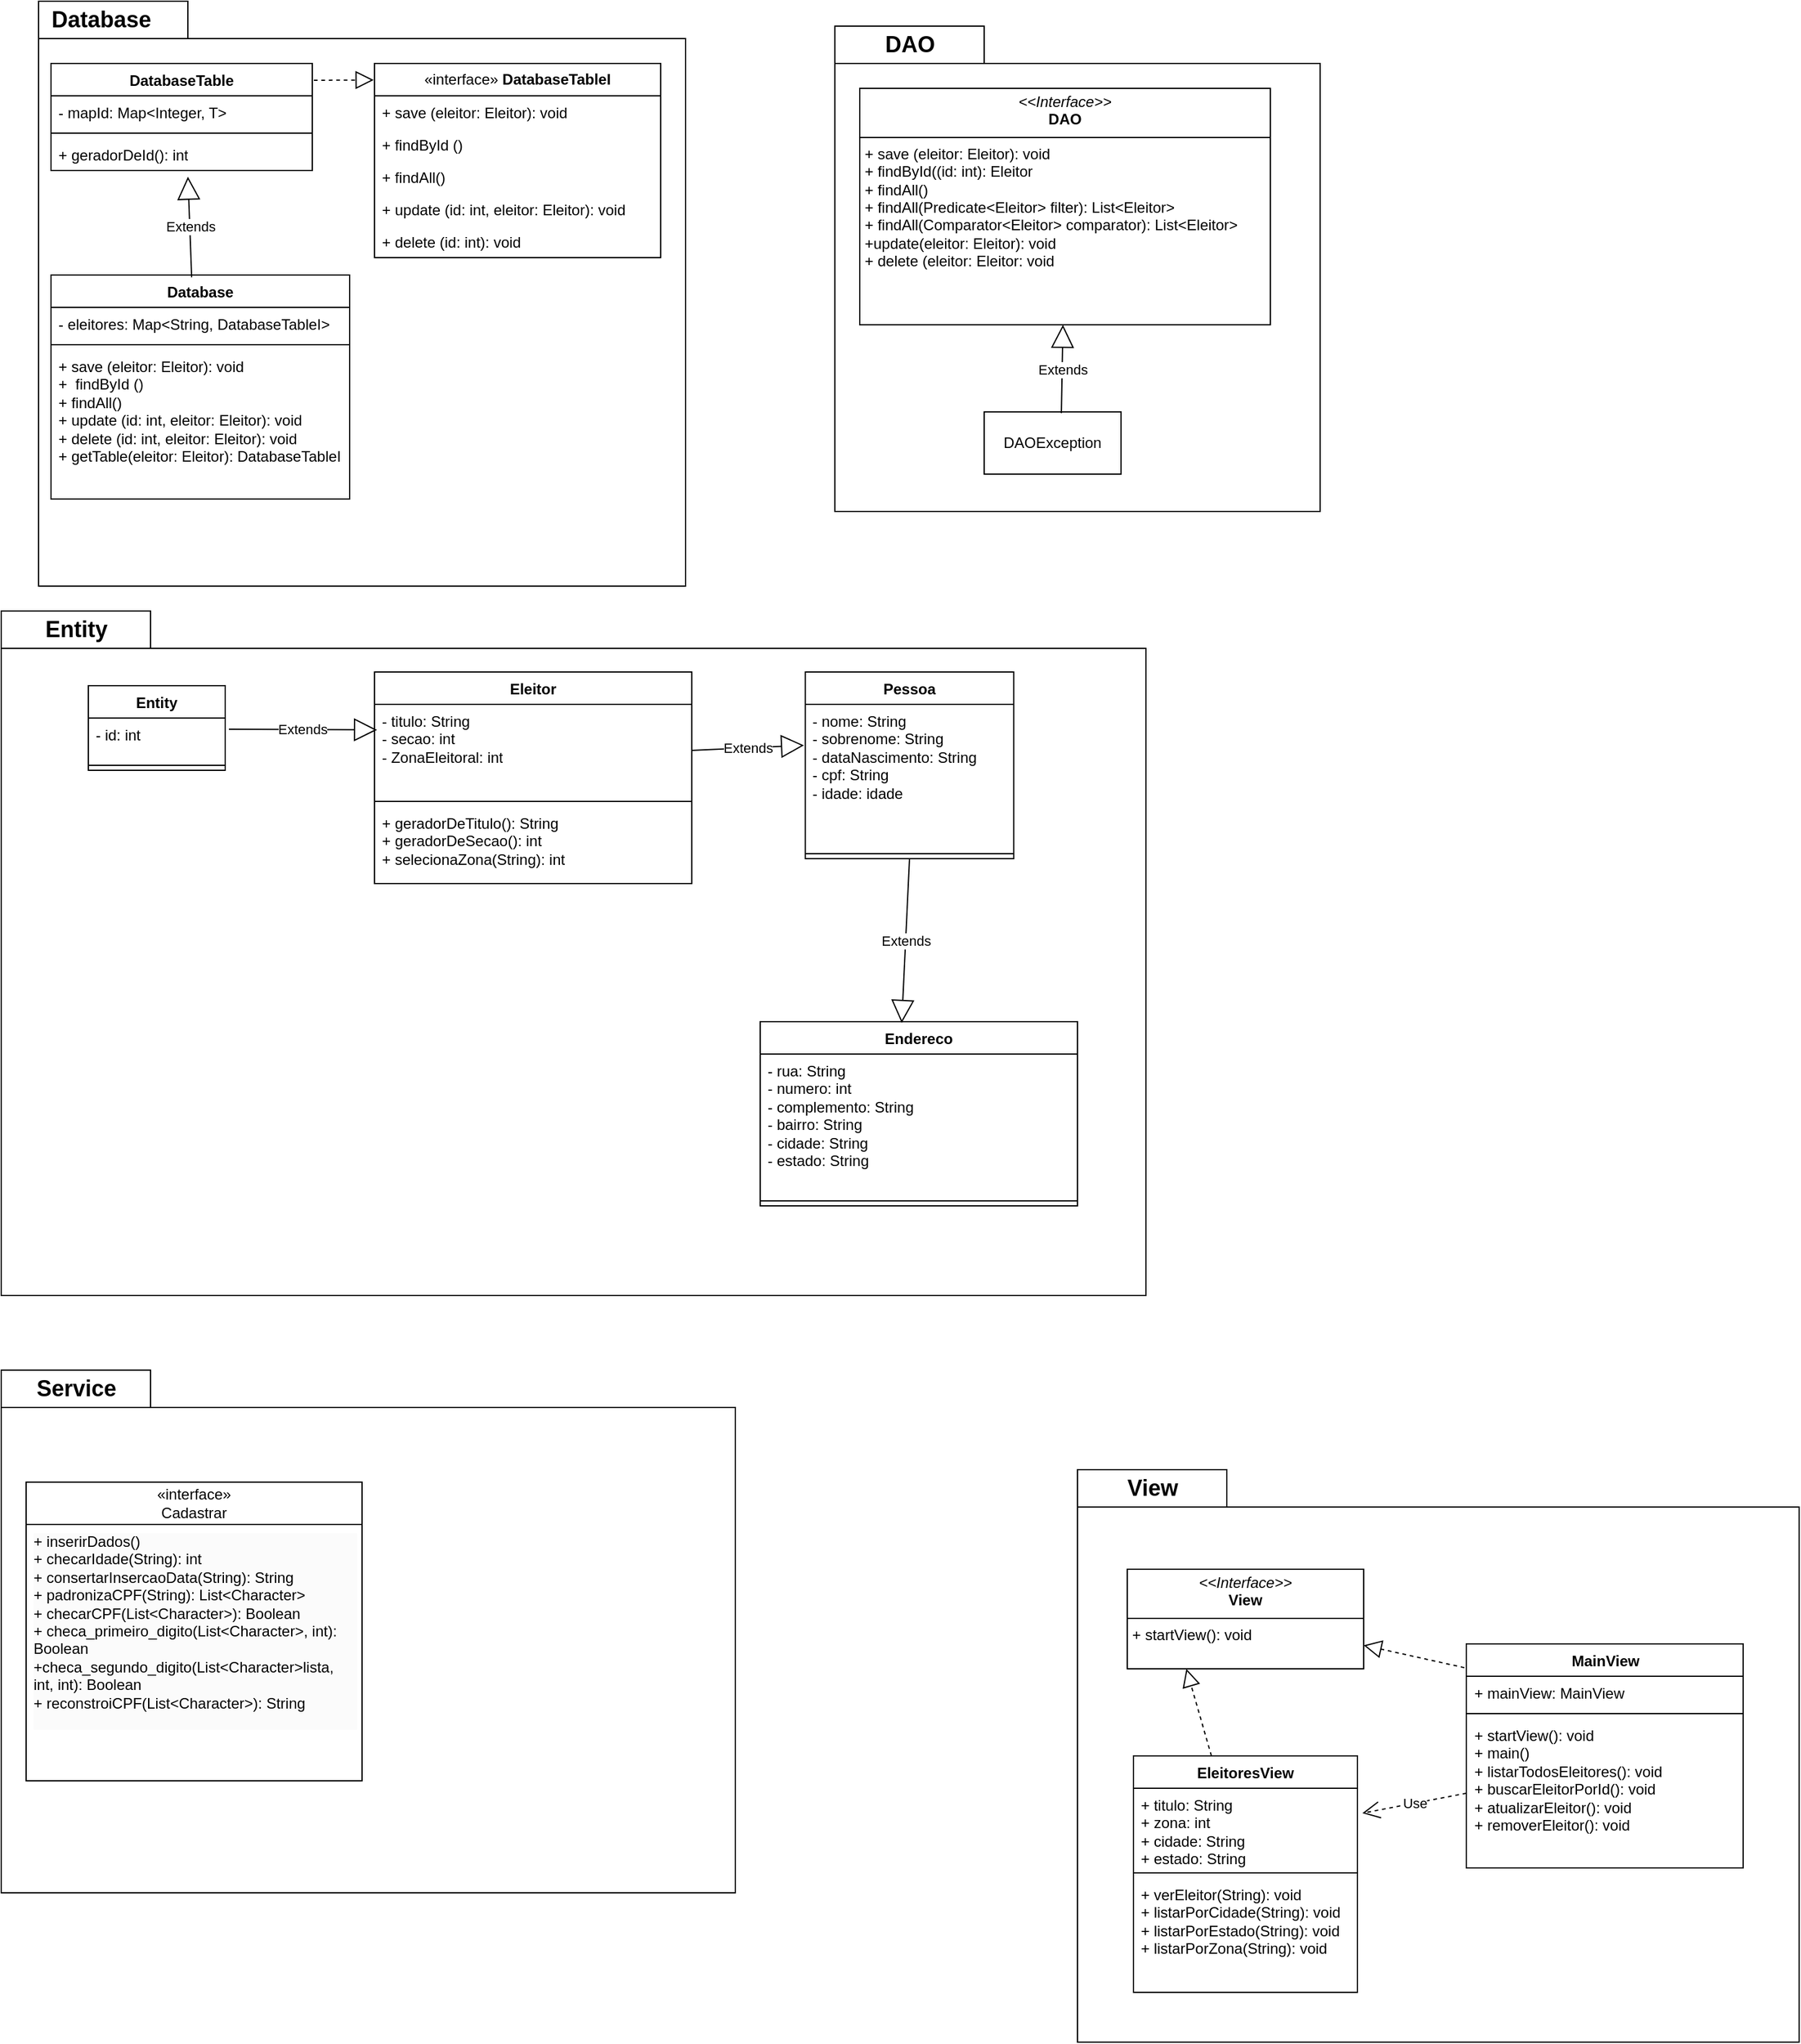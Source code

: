 <mxfile version="24.4.14" type="github">
  <diagram name="Page-1" id="c4acf3e9-155e-7222-9cf6-157b1a14988f">
    <mxGraphModel dx="713" dy="508" grid="1" gridSize="10" guides="1" tooltips="1" connect="1" arrows="1" fold="1" page="1" pageScale="1" pageWidth="850" pageHeight="1100" background="none" math="0" shadow="0">
      <root>
        <mxCell id="0" />
        <mxCell id="1" parent="0" />
        <mxCell id="8PE0f_rZOpsU0MAKz3tB-1" value="" style="shape=folder;fontStyle=1;spacingTop=10;tabWidth=120;tabHeight=30;tabPosition=left;html=1;whiteSpace=wrap;" parent="1" vertex="1">
          <mxGeometry x="30" y="540" width="920" height="550" as="geometry" />
        </mxCell>
        <mxCell id="8PE0f_rZOpsU0MAKz3tB-5" value="Entity" style="text;align=center;fontStyle=1;verticalAlign=middle;spacingLeft=3;spacingRight=3;strokeColor=none;rotatable=0;points=[[0,0.5],[1,0.5]];portConstraint=eastwest;html=1;fontSize=18;" parent="1" vertex="1">
          <mxGeometry x="30" y="540" width="120" height="30" as="geometry" />
        </mxCell>
        <mxCell id="8PE0f_rZOpsU0MAKz3tB-10" value="Entity" style="swimlane;fontStyle=1;align=center;verticalAlign=top;childLayout=stackLayout;horizontal=1;startSize=26;horizontalStack=0;resizeParent=1;resizeParentMax=0;resizeLast=0;collapsible=1;marginBottom=0;whiteSpace=wrap;html=1;" parent="1" vertex="1">
          <mxGeometry x="100" y="600" width="110" height="68" as="geometry">
            <mxRectangle x="50" y="70" width="70" height="30" as="alternateBounds" />
          </mxGeometry>
        </mxCell>
        <mxCell id="8PE0f_rZOpsU0MAKz3tB-11" value="&lt;div&gt;- id: int&lt;/div&gt;" style="text;strokeColor=none;fillColor=none;align=left;verticalAlign=top;spacingLeft=4;spacingRight=4;overflow=hidden;rotatable=0;points=[[0,0.5],[1,0.5]];portConstraint=eastwest;whiteSpace=wrap;html=1;" parent="8PE0f_rZOpsU0MAKz3tB-10" vertex="1">
          <mxGeometry y="26" width="110" height="34" as="geometry" />
        </mxCell>
        <mxCell id="8PE0f_rZOpsU0MAKz3tB-12" value="" style="line;strokeWidth=1;fillColor=none;align=left;verticalAlign=middle;spacingTop=-1;spacingLeft=3;spacingRight=3;rotatable=0;labelPosition=right;points=[];portConstraint=eastwest;strokeColor=inherit;" parent="8PE0f_rZOpsU0MAKz3tB-10" vertex="1">
          <mxGeometry y="60" width="110" height="8" as="geometry" />
        </mxCell>
        <mxCell id="8PE0f_rZOpsU0MAKz3tB-34" style="edgeStyle=orthogonalEdgeStyle;rounded=0;orthogonalLoop=1;jettySize=auto;html=1;exitX=1;exitY=0.5;exitDx=0;exitDy=0;" parent="8PE0f_rZOpsU0MAKz3tB-10" source="8PE0f_rZOpsU0MAKz3tB-11" target="8PE0f_rZOpsU0MAKz3tB-11" edge="1">
          <mxGeometry relative="1" as="geometry" />
        </mxCell>
        <mxCell id="8PE0f_rZOpsU0MAKz3tB-37" value="" style="shape=folder;fontStyle=1;spacingTop=10;tabWidth=120;tabHeight=30;tabPosition=left;html=1;whiteSpace=wrap;" parent="1" vertex="1">
          <mxGeometry x="60" y="50" width="520" height="470" as="geometry" />
        </mxCell>
        <mxCell id="8PE0f_rZOpsU0MAKz3tB-38" value="Database" style="text;align=center;fontStyle=1;verticalAlign=middle;spacingLeft=3;spacingRight=3;strokeColor=none;rotatable=0;points=[[0,0.5],[1,0.5]];portConstraint=eastwest;html=1;fontSize=18;" parent="1" vertex="1">
          <mxGeometry x="50" y="50" width="120" height="30" as="geometry" />
        </mxCell>
        <mxCell id="8PE0f_rZOpsU0MAKz3tB-48" value="«interface»&amp;nbsp;&lt;b&gt;DatabaseTableI&lt;/b&gt;" style="swimlane;fontStyle=0;childLayout=stackLayout;horizontal=1;startSize=26;fillColor=none;horizontalStack=0;resizeParent=1;resizeParentMax=0;resizeLast=0;collapsible=1;marginBottom=0;whiteSpace=wrap;html=1;" parent="1" vertex="1">
          <mxGeometry x="330" y="100" width="230" height="156" as="geometry" />
        </mxCell>
        <mxCell id="8PE0f_rZOpsU0MAKz3tB-49" value="+ save (eleitor: Eleitor): void&amp;nbsp;" style="text;strokeColor=none;fillColor=none;align=left;verticalAlign=top;spacingLeft=4;spacingRight=4;overflow=hidden;rotatable=0;points=[[0,0.5],[1,0.5]];portConstraint=eastwest;whiteSpace=wrap;html=1;" parent="8PE0f_rZOpsU0MAKz3tB-48" vertex="1">
          <mxGeometry y="26" width="230" height="26" as="geometry" />
        </mxCell>
        <mxCell id="8PE0f_rZOpsU0MAKz3tB-50" value="+ findById ()" style="text;strokeColor=none;fillColor=none;align=left;verticalAlign=top;spacingLeft=4;spacingRight=4;overflow=hidden;rotatable=0;points=[[0,0.5],[1,0.5]];portConstraint=eastwest;whiteSpace=wrap;html=1;" parent="8PE0f_rZOpsU0MAKz3tB-48" vertex="1">
          <mxGeometry y="52" width="230" height="26" as="geometry" />
        </mxCell>
        <mxCell id="8PE0f_rZOpsU0MAKz3tB-51" value="+ findAll()" style="text;strokeColor=none;fillColor=none;align=left;verticalAlign=top;spacingLeft=4;spacingRight=4;overflow=hidden;rotatable=0;points=[[0,0.5],[1,0.5]];portConstraint=eastwest;whiteSpace=wrap;html=1;" parent="8PE0f_rZOpsU0MAKz3tB-48" vertex="1">
          <mxGeometry y="78" width="230" height="26" as="geometry" />
        </mxCell>
        <mxCell id="8PE0f_rZOpsU0MAKz3tB-52" value="+ update (id: int, eleitor: Eleitor): void" style="text;strokeColor=none;fillColor=none;align=left;verticalAlign=top;spacingLeft=4;spacingRight=4;overflow=hidden;rotatable=0;points=[[0,0.5],[1,0.5]];portConstraint=eastwest;whiteSpace=wrap;html=1;" parent="8PE0f_rZOpsU0MAKz3tB-48" vertex="1">
          <mxGeometry y="104" width="230" height="26" as="geometry" />
        </mxCell>
        <mxCell id="8PE0f_rZOpsU0MAKz3tB-53" value="+ delete (id: int): void" style="text;strokeColor=none;fillColor=none;align=left;verticalAlign=top;spacingLeft=4;spacingRight=4;overflow=hidden;rotatable=0;points=[[0,0.5],[1,0.5]];portConstraint=eastwest;whiteSpace=wrap;html=1;" parent="8PE0f_rZOpsU0MAKz3tB-48" vertex="1">
          <mxGeometry y="130" width="230" height="26" as="geometry" />
        </mxCell>
        <mxCell id="xp5hAYhYeYCrnmnaeZw4-1" value="DatabaseTable" style="swimlane;fontStyle=1;align=center;verticalAlign=top;childLayout=stackLayout;horizontal=1;startSize=26;horizontalStack=0;resizeParent=1;resizeParentMax=0;resizeLast=0;collapsible=1;marginBottom=0;whiteSpace=wrap;html=1;" parent="1" vertex="1">
          <mxGeometry x="70" y="100" width="210" height="86" as="geometry" />
        </mxCell>
        <mxCell id="xp5hAYhYeYCrnmnaeZw4-2" value="- mapId: Map&amp;lt;Integer, T&amp;gt;" style="text;strokeColor=none;fillColor=none;align=left;verticalAlign=top;spacingLeft=4;spacingRight=4;overflow=hidden;rotatable=0;points=[[0,0.5],[1,0.5]];portConstraint=eastwest;whiteSpace=wrap;html=1;" parent="xp5hAYhYeYCrnmnaeZw4-1" vertex="1">
          <mxGeometry y="26" width="210" height="26" as="geometry" />
        </mxCell>
        <mxCell id="xp5hAYhYeYCrnmnaeZw4-3" value="" style="line;strokeWidth=1;fillColor=none;align=left;verticalAlign=middle;spacingTop=-1;spacingLeft=3;spacingRight=3;rotatable=0;labelPosition=right;points=[];portConstraint=eastwest;strokeColor=inherit;" parent="xp5hAYhYeYCrnmnaeZw4-1" vertex="1">
          <mxGeometry y="52" width="210" height="8" as="geometry" />
        </mxCell>
        <mxCell id="xp5hAYhYeYCrnmnaeZw4-4" value="+ geradorDeId(): int" style="text;strokeColor=none;fillColor=none;align=left;verticalAlign=top;spacingLeft=4;spacingRight=4;overflow=hidden;rotatable=0;points=[[0,0.5],[1,0.5]];portConstraint=eastwest;whiteSpace=wrap;html=1;" parent="xp5hAYhYeYCrnmnaeZw4-1" vertex="1">
          <mxGeometry y="60" width="210" height="26" as="geometry" />
        </mxCell>
        <mxCell id="xp5hAYhYeYCrnmnaeZw4-5" value="" style="endArrow=block;dashed=1;endFill=0;endSize=12;html=1;rounded=0;exitX=1.006;exitY=0.157;exitDx=0;exitDy=0;exitPerimeter=0;entryX=-0.003;entryY=0.085;entryDx=0;entryDy=0;entryPerimeter=0;" parent="1" source="xp5hAYhYeYCrnmnaeZw4-1" target="8PE0f_rZOpsU0MAKz3tB-48" edge="1">
          <mxGeometry width="160" relative="1" as="geometry">
            <mxPoint x="278" y="114" as="sourcePoint" />
            <mxPoint x="320" y="370" as="targetPoint" />
          </mxGeometry>
        </mxCell>
        <mxCell id="xp5hAYhYeYCrnmnaeZw4-10" value="Database" style="swimlane;fontStyle=1;align=center;verticalAlign=top;childLayout=stackLayout;horizontal=1;startSize=26;horizontalStack=0;resizeParent=1;resizeParentMax=0;resizeLast=0;collapsible=1;marginBottom=0;whiteSpace=wrap;html=1;" parent="1" vertex="1">
          <mxGeometry x="70" y="270" width="240" height="180" as="geometry" />
        </mxCell>
        <mxCell id="xp5hAYhYeYCrnmnaeZw4-11" value="- eleitores: Map&amp;lt;String, DatabaseTableI&amp;gt;" style="text;strokeColor=none;fillColor=none;align=left;verticalAlign=top;spacingLeft=4;spacingRight=4;overflow=hidden;rotatable=0;points=[[0,0.5],[1,0.5]];portConstraint=eastwest;whiteSpace=wrap;html=1;" parent="xp5hAYhYeYCrnmnaeZw4-10" vertex="1">
          <mxGeometry y="26" width="240" height="26" as="geometry" />
        </mxCell>
        <mxCell id="xp5hAYhYeYCrnmnaeZw4-12" value="" style="line;strokeWidth=1;fillColor=none;align=left;verticalAlign=middle;spacingTop=-1;spacingLeft=3;spacingRight=3;rotatable=0;labelPosition=right;points=[];portConstraint=eastwest;strokeColor=inherit;" parent="xp5hAYhYeYCrnmnaeZw4-10" vertex="1">
          <mxGeometry y="52" width="240" height="8" as="geometry" />
        </mxCell>
        <mxCell id="xp5hAYhYeYCrnmnaeZw4-13" value="+ save (eleitor: Eleitor): void&lt;div&gt;+&amp;nbsp;&lt;span style=&quot;background-color: initial;&quot;&gt;&amp;nbsp;findById ()&lt;/span&gt;&lt;/div&gt;&lt;div&gt;&lt;span style=&quot;background-color: initial;&quot;&gt;+ findAll()&lt;/span&gt;&lt;br&gt;&lt;/div&gt;&lt;div&gt;&lt;span style=&quot;background-color: initial;&quot;&gt;+ update &lt;/span&gt;&lt;span style=&quot;background-color: initial;&quot;&gt;(id: int, eleitor: Eleitor): void&lt;/span&gt;&lt;br&gt;&lt;/div&gt;&lt;div&gt;&lt;span style=&quot;background-color: initial;&quot;&gt;+&lt;/span&gt;&lt;span style=&quot;background-color: initial;&quot;&gt;&amp;nbsp;delete (&lt;/span&gt;&lt;span style=&quot;background-color: initial;&quot;&gt;id: int, eleitor: Eleitor&lt;/span&gt;&lt;span style=&quot;background-color: initial;&quot;&gt;): void&lt;/span&gt;&lt;br&gt;&lt;/div&gt;&lt;div&gt;&lt;span style=&quot;background-color: initial;&quot;&gt;+ getTable(eleitor: Eleitor): DatabaseTableI&lt;/span&gt;&lt;br&gt;&lt;/div&gt;" style="text;strokeColor=none;fillColor=none;align=left;verticalAlign=top;spacingLeft=4;spacingRight=4;overflow=hidden;rotatable=0;points=[[0,0.5],[1,0.5]];portConstraint=eastwest;whiteSpace=wrap;html=1;" parent="xp5hAYhYeYCrnmnaeZw4-10" vertex="1">
          <mxGeometry y="60" width="240" height="120" as="geometry" />
        </mxCell>
        <mxCell id="xp5hAYhYeYCrnmnaeZw4-15" value="Extends" style="endArrow=block;endSize=16;endFill=0;html=1;rounded=0;exitX=0.471;exitY=0.01;exitDx=0;exitDy=0;entryX=0.524;entryY=1.192;entryDx=0;entryDy=0;exitPerimeter=0;entryPerimeter=0;" parent="1" source="xp5hAYhYeYCrnmnaeZw4-10" target="xp5hAYhYeYCrnmnaeZw4-4" edge="1">
          <mxGeometry width="160" relative="1" as="geometry">
            <mxPoint x="189.5" y="258" as="sourcePoint" />
            <mxPoint x="189.5" y="186" as="targetPoint" />
          </mxGeometry>
        </mxCell>
        <mxCell id="xp5hAYhYeYCrnmnaeZw4-16" value="" style="shape=folder;fontStyle=1;spacingTop=10;tabWidth=120;tabHeight=30;tabPosition=left;html=1;whiteSpace=wrap;" parent="1" vertex="1">
          <mxGeometry x="700" y="70" width="390" height="390" as="geometry" />
        </mxCell>
        <mxCell id="xp5hAYhYeYCrnmnaeZw4-17" value="DAO" style="text;align=center;fontStyle=1;verticalAlign=middle;spacingLeft=3;spacingRight=3;strokeColor=none;rotatable=0;points=[[0,0.5],[1,0.5]];portConstraint=eastwest;html=1;fontSize=18;" parent="1" vertex="1">
          <mxGeometry x="700" y="70" width="120" height="30" as="geometry" />
        </mxCell>
        <mxCell id="xp5hAYhYeYCrnmnaeZw4-22" value="&lt;p style=&quot;margin:0px;margin-top:4px;text-align:center;&quot;&gt;&lt;i&gt;&amp;lt;&amp;lt;Interface&amp;gt;&amp;gt;&lt;/i&gt;&lt;br&gt;&lt;b&gt;DAO&lt;/b&gt;&lt;/p&gt;&lt;hr size=&quot;1&quot; style=&quot;border-style:solid;&quot;&gt;&lt;p style=&quot;margin:0px;margin-left:4px;&quot;&gt;+ save (eleitor: Eleitor): void&lt;/p&gt;&lt;p style=&quot;margin:0px;margin-left:4px;&quot;&gt;+ findById((id: int): Eleitor&lt;/p&gt;&lt;p style=&quot;margin:0px;margin-left:4px;&quot;&gt;&lt;span style=&quot;background-color: initial;&quot;&gt;+ findAll()&lt;/span&gt;&lt;br&gt;&lt;/p&gt;&lt;p style=&quot;margin:0px;margin-left:4px;&quot;&gt;&lt;span style=&quot;background-color: initial;&quot;&gt;+ findAll(Predicate&amp;lt;Eleitor&amp;gt; filter): List&amp;lt;Eleitor&amp;gt;&lt;/span&gt;&lt;/p&gt;&lt;p style=&quot;margin: 0px 0px 0px 4px;&quot;&gt;+ findAll(Comparator&amp;lt;Eleitor&amp;gt; comparator): List&amp;lt;Eleitor&amp;gt;&lt;br&gt;&lt;/p&gt;&lt;p style=&quot;margin: 0px 0px 0px 4px;&quot;&gt;&lt;span style=&quot;background-color: initial;&quot;&gt;+update(eleitor: Eleitor): void&lt;/span&gt;&lt;br&gt;&lt;/p&gt;&lt;p style=&quot;margin:0px;margin-left:4px;&quot;&gt;&lt;span style=&quot;background-color: initial;&quot;&gt;+ delete (eleitor: Eleitor: void&lt;/span&gt;&lt;br&gt;&lt;/p&gt;" style="verticalAlign=top;align=left;overflow=fill;html=1;whiteSpace=wrap;" parent="1" vertex="1">
          <mxGeometry x="720" y="120" width="330" height="190" as="geometry" />
        </mxCell>
        <mxCell id="xp5hAYhYeYCrnmnaeZw4-23" value="DAOException" style="html=1;whiteSpace=wrap;" parent="1" vertex="1">
          <mxGeometry x="820" y="380" width="110" height="50" as="geometry" />
        </mxCell>
        <mxCell id="xp5hAYhYeYCrnmnaeZw4-24" value="Extends" style="endArrow=block;endSize=16;endFill=0;html=1;rounded=0;exitX=0.564;exitY=0.02;exitDx=0;exitDy=0;exitPerimeter=0;" parent="1" source="xp5hAYhYeYCrnmnaeZw4-23" target="xp5hAYhYeYCrnmnaeZw4-22" edge="1">
          <mxGeometry width="160" relative="1" as="geometry">
            <mxPoint x="1020" y="290" as="sourcePoint" />
            <mxPoint x="1180" y="290" as="targetPoint" />
          </mxGeometry>
        </mxCell>
        <mxCell id="xp5hAYhYeYCrnmnaeZw4-25" value="" style="shape=folder;fontStyle=1;spacingTop=10;tabWidth=120;tabHeight=30;tabPosition=left;html=1;whiteSpace=wrap;" parent="1" vertex="1">
          <mxGeometry x="895" y="1230" width="580" height="460" as="geometry" />
        </mxCell>
        <mxCell id="xp5hAYhYeYCrnmnaeZw4-26" value="View" style="text;align=center;fontStyle=1;verticalAlign=middle;spacingLeft=3;spacingRight=3;strokeColor=none;rotatable=0;points=[[0,0.5],[1,0.5]];portConstraint=eastwest;html=1;fontSize=18;" parent="1" vertex="1">
          <mxGeometry x="895" y="1230" width="120" height="30" as="geometry" />
        </mxCell>
        <mxCell id="xp5hAYhYeYCrnmnaeZw4-30" value="&lt;p style=&quot;margin:0px;margin-top:4px;text-align:center;&quot;&gt;&lt;i&gt;&amp;lt;&amp;lt;Interface&amp;gt;&amp;gt;&lt;/i&gt;&lt;br&gt;&lt;b&gt;View&lt;/b&gt;&lt;/p&gt;&lt;hr size=&quot;1&quot; style=&quot;border-style:solid;&quot;&gt;&lt;p style=&quot;margin:0px;margin-left:4px;&quot;&gt;+ startView(): void&lt;br&gt;&lt;br&gt;&lt;/p&gt;" style="verticalAlign=top;align=left;overflow=fill;html=1;whiteSpace=wrap;" parent="1" vertex="1">
          <mxGeometry x="935" y="1310" width="190" height="80" as="geometry" />
        </mxCell>
        <mxCell id="xp5hAYhYeYCrnmnaeZw4-31" value="MainView" style="swimlane;fontStyle=1;align=center;verticalAlign=top;childLayout=stackLayout;horizontal=1;startSize=26;horizontalStack=0;resizeParent=1;resizeParentMax=0;resizeLast=0;collapsible=1;marginBottom=0;whiteSpace=wrap;html=1;" parent="1" vertex="1">
          <mxGeometry x="1207.5" y="1370" width="222.5" height="180" as="geometry" />
        </mxCell>
        <mxCell id="xp5hAYhYeYCrnmnaeZw4-32" value="+ mainView: MainView" style="text;strokeColor=none;fillColor=none;align=left;verticalAlign=top;spacingLeft=4;spacingRight=4;overflow=hidden;rotatable=0;points=[[0,0.5],[1,0.5]];portConstraint=eastwest;whiteSpace=wrap;html=1;" parent="xp5hAYhYeYCrnmnaeZw4-31" vertex="1">
          <mxGeometry y="26" width="222.5" height="26" as="geometry" />
        </mxCell>
        <mxCell id="xp5hAYhYeYCrnmnaeZw4-33" value="" style="line;strokeWidth=1;fillColor=none;align=left;verticalAlign=middle;spacingTop=-1;spacingLeft=3;spacingRight=3;rotatable=0;labelPosition=right;points=[];portConstraint=eastwest;strokeColor=inherit;" parent="xp5hAYhYeYCrnmnaeZw4-31" vertex="1">
          <mxGeometry y="52" width="222.5" height="8" as="geometry" />
        </mxCell>
        <mxCell id="xp5hAYhYeYCrnmnaeZw4-34" value="+ startView(): void&lt;div&gt;+ main()&lt;/div&gt;&lt;div&gt;+&amp;nbsp;listarTodosEleitores(): void&lt;/div&gt;&lt;div&gt;+&amp;nbsp;buscarEleitorPorId(): void&lt;/div&gt;&lt;div&gt;+&amp;nbsp;atualizarEleitor(): void&lt;/div&gt;&lt;div&gt;+&amp;nbsp;removerEleitor(): void&lt;/div&gt;&lt;div&gt;&lt;br&gt;&lt;/div&gt;" style="text;strokeColor=none;fillColor=none;align=left;verticalAlign=top;spacingLeft=4;spacingRight=4;overflow=hidden;rotatable=0;points=[[0,0.5],[1,0.5]];portConstraint=eastwest;whiteSpace=wrap;html=1;" parent="xp5hAYhYeYCrnmnaeZw4-31" vertex="1">
          <mxGeometry y="60" width="222.5" height="120" as="geometry" />
        </mxCell>
        <mxCell id="xp5hAYhYeYCrnmnaeZw4-35" value="" style="endArrow=block;dashed=1;endFill=0;endSize=12;html=1;rounded=0;exitX=-0.007;exitY=0.106;exitDx=0;exitDy=0;exitPerimeter=0;" parent="1" source="xp5hAYhYeYCrnmnaeZw4-31" target="xp5hAYhYeYCrnmnaeZw4-30" edge="1">
          <mxGeometry width="160" relative="1" as="geometry">
            <mxPoint x="1215" y="1480" as="sourcePoint" />
            <mxPoint x="1375" y="1480" as="targetPoint" />
          </mxGeometry>
        </mxCell>
        <mxCell id="xp5hAYhYeYCrnmnaeZw4-36" value="EleitoresView" style="swimlane;fontStyle=1;align=center;verticalAlign=top;childLayout=stackLayout;horizontal=1;startSize=26;horizontalStack=0;resizeParent=1;resizeParentMax=0;resizeLast=0;collapsible=1;marginBottom=0;whiteSpace=wrap;html=1;" parent="1" vertex="1">
          <mxGeometry x="940" y="1460" width="180" height="190" as="geometry" />
        </mxCell>
        <mxCell id="xp5hAYhYeYCrnmnaeZw4-37" value="&lt;div&gt;+ titulo: String&lt;/div&gt;+ zona: int&lt;div&gt;+ cidade: String&lt;/div&gt;&lt;div&gt;+ estado: String&lt;/div&gt;" style="text;strokeColor=none;fillColor=none;align=left;verticalAlign=top;spacingLeft=4;spacingRight=4;overflow=hidden;rotatable=0;points=[[0,0.5],[1,0.5]];portConstraint=eastwest;whiteSpace=wrap;html=1;" parent="xp5hAYhYeYCrnmnaeZw4-36" vertex="1">
          <mxGeometry y="26" width="180" height="64" as="geometry" />
        </mxCell>
        <mxCell id="xp5hAYhYeYCrnmnaeZw4-38" value="" style="line;strokeWidth=1;fillColor=none;align=left;verticalAlign=middle;spacingTop=-1;spacingLeft=3;spacingRight=3;rotatable=0;labelPosition=right;points=[];portConstraint=eastwest;strokeColor=inherit;" parent="xp5hAYhYeYCrnmnaeZw4-36" vertex="1">
          <mxGeometry y="90" width="180" height="8" as="geometry" />
        </mxCell>
        <mxCell id="xp5hAYhYeYCrnmnaeZw4-39" value="+ verEleitor(String): void&lt;div&gt;+ listarPorCidade&lt;span style=&quot;background-color: initial;&quot;&gt;(String): void&lt;/span&gt;&lt;/div&gt;&lt;div&gt;&lt;span style=&quot;background-color: initial;&quot;&gt;+ listarPorEstado&lt;/span&gt;&lt;span style=&quot;background-color: initial;&quot;&gt;(String): void&lt;/span&gt;&lt;/div&gt;&lt;div&gt;+ listarPorZona&lt;span style=&quot;background-color: initial;&quot;&gt;(String): void&lt;/span&gt;&lt;/div&gt;" style="text;strokeColor=none;fillColor=none;align=left;verticalAlign=top;spacingLeft=4;spacingRight=4;overflow=hidden;rotatable=0;points=[[0,0.5],[1,0.5]];portConstraint=eastwest;whiteSpace=wrap;html=1;" parent="xp5hAYhYeYCrnmnaeZw4-36" vertex="1">
          <mxGeometry y="98" width="180" height="92" as="geometry" />
        </mxCell>
        <mxCell id="xp5hAYhYeYCrnmnaeZw4-40" value="" style="endArrow=block;dashed=1;endFill=0;endSize=12;html=1;rounded=0;entryX=0.25;entryY=1;entryDx=0;entryDy=0;" parent="1" source="xp5hAYhYeYCrnmnaeZw4-36" target="xp5hAYhYeYCrnmnaeZw4-30" edge="1">
          <mxGeometry width="160" relative="1" as="geometry">
            <mxPoint x="1126" y="1447" as="sourcePoint" />
            <mxPoint x="1125" y="1400" as="targetPoint" />
          </mxGeometry>
        </mxCell>
        <mxCell id="T5ZtFqDNl6Q1SGfDSeOU-1" value="" style="shape=folder;fontStyle=1;spacingTop=10;tabWidth=120;tabHeight=30;tabPosition=left;html=1;whiteSpace=wrap;" parent="1" vertex="1">
          <mxGeometry x="30" y="1150" width="590" height="420" as="geometry" />
        </mxCell>
        <mxCell id="T5ZtFqDNl6Q1SGfDSeOU-2" value="Service" style="text;align=center;fontStyle=1;verticalAlign=middle;spacingLeft=3;spacingRight=3;strokeColor=none;rotatable=0;points=[[0,0.5],[1,0.5]];portConstraint=eastwest;html=1;fontSize=18;" parent="1" vertex="1">
          <mxGeometry x="30" y="1150" width="120" height="30" as="geometry" />
        </mxCell>
        <mxCell id="MIN8zGFxYryj7YsZTtFE-3" value="Use" style="endArrow=open;endSize=12;dashed=1;html=1;rounded=0;entryX=1.022;entryY=0.313;entryDx=0;entryDy=0;entryPerimeter=0;exitX=0;exitY=0.5;exitDx=0;exitDy=0;" parent="1" source="xp5hAYhYeYCrnmnaeZw4-34" target="xp5hAYhYeYCrnmnaeZw4-37" edge="1">
          <mxGeometry width="160" relative="1" as="geometry">
            <mxPoint x="1335" y="1620" as="sourcePoint" />
            <mxPoint x="1175" y="1620" as="targetPoint" />
          </mxGeometry>
        </mxCell>
        <mxCell id="LJyH4a9cb_VZGT525mYc-2" value="Eleitor" style="swimlane;fontStyle=1;align=center;verticalAlign=top;childLayout=stackLayout;horizontal=1;startSize=26;horizontalStack=0;resizeParent=1;resizeParentMax=0;resizeLast=0;collapsible=1;marginBottom=0;whiteSpace=wrap;html=1;" parent="1" vertex="1">
          <mxGeometry x="330" y="589" width="255" height="170" as="geometry" />
        </mxCell>
        <mxCell id="LJyH4a9cb_VZGT525mYc-3" value="- titulo: String&lt;div&gt;- secao: int&lt;div&gt;&lt;div&gt;- ZonaEleitoral: int&lt;br&gt;&lt;/div&gt;&lt;/div&gt;&lt;/div&gt;&lt;div&gt;&lt;br&gt;&lt;/div&gt;" style="text;strokeColor=none;fillColor=none;align=left;verticalAlign=top;spacingLeft=4;spacingRight=4;overflow=hidden;rotatable=0;points=[[0,0.5],[1,0.5]];portConstraint=eastwest;whiteSpace=wrap;html=1;" parent="LJyH4a9cb_VZGT525mYc-2" vertex="1">
          <mxGeometry y="26" width="255" height="74" as="geometry" />
        </mxCell>
        <mxCell id="LJyH4a9cb_VZGT525mYc-4" value="" style="line;strokeWidth=1;fillColor=none;align=left;verticalAlign=middle;spacingTop=-1;spacingLeft=3;spacingRight=3;rotatable=0;labelPosition=right;points=[];portConstraint=eastwest;strokeColor=inherit;" parent="LJyH4a9cb_VZGT525mYc-2" vertex="1">
          <mxGeometry y="100" width="255" height="8" as="geometry" />
        </mxCell>
        <mxCell id="LJyH4a9cb_VZGT525mYc-5" value="&lt;div&gt;+ geradorDeTitulo(): String&lt;/div&gt;&lt;div&gt;+&amp;nbsp;&lt;span style=&quot;background-color: initial;&quot;&gt;geradorDeSecao(): int&lt;/span&gt;&lt;/div&gt;&lt;div&gt;+ selecionaZona(String): int&lt;br&gt;&lt;/div&gt;" style="text;strokeColor=none;fillColor=none;align=left;verticalAlign=top;spacingLeft=4;spacingRight=4;overflow=hidden;rotatable=0;points=[[0,0.5],[1,0.5]];portConstraint=eastwest;whiteSpace=wrap;html=1;" parent="LJyH4a9cb_VZGT525mYc-2" vertex="1">
          <mxGeometry y="108" width="255" height="62" as="geometry" />
        </mxCell>
        <mxCell id="LJyH4a9cb_VZGT525mYc-6" value="Pessoa" style="swimlane;fontStyle=1;align=center;verticalAlign=top;childLayout=stackLayout;horizontal=1;startSize=26;horizontalStack=0;resizeParent=1;resizeParentMax=0;resizeLast=0;collapsible=1;marginBottom=0;whiteSpace=wrap;html=1;" parent="1" vertex="1">
          <mxGeometry x="676.25" y="589" width="167.5" height="150" as="geometry" />
        </mxCell>
        <mxCell id="LJyH4a9cb_VZGT525mYc-7" value="&lt;div&gt;- nome: String&lt;/div&gt;&lt;div&gt;- sobrenome: String&lt;/div&gt;&lt;div&gt;- dataNascimento: String&lt;/div&gt;&lt;div&gt;- cpf: String&lt;/div&gt;&lt;div&gt;- idade: idade&lt;/div&gt;" style="text;strokeColor=none;fillColor=none;align=left;verticalAlign=top;spacingLeft=4;spacingRight=4;overflow=hidden;rotatable=0;points=[[0,0.5],[1,0.5]];portConstraint=eastwest;whiteSpace=wrap;html=1;" parent="LJyH4a9cb_VZGT525mYc-6" vertex="1">
          <mxGeometry y="26" width="167.5" height="116" as="geometry" />
        </mxCell>
        <mxCell id="LJyH4a9cb_VZGT525mYc-8" value="" style="line;strokeWidth=1;fillColor=none;align=left;verticalAlign=middle;spacingTop=-1;spacingLeft=3;spacingRight=3;rotatable=0;labelPosition=right;points=[];portConstraint=eastwest;strokeColor=inherit;" parent="LJyH4a9cb_VZGT525mYc-6" vertex="1">
          <mxGeometry y="142" width="167.5" height="8" as="geometry" />
        </mxCell>
        <mxCell id="LJyH4a9cb_VZGT525mYc-9" value="Endereco" style="swimlane;fontStyle=1;align=center;verticalAlign=top;childLayout=stackLayout;horizontal=1;startSize=26;horizontalStack=0;resizeParent=1;resizeParentMax=0;resizeLast=0;collapsible=1;marginBottom=0;whiteSpace=wrap;html=1;" parent="1" vertex="1">
          <mxGeometry x="640" y="870" width="255" height="148" as="geometry" />
        </mxCell>
        <mxCell id="LJyH4a9cb_VZGT525mYc-10" value="&lt;div&gt;- rua: String&lt;/div&gt;&lt;div&gt;- numero: int&lt;/div&gt;&lt;div&gt;- complemento: String&lt;/div&gt;&lt;div&gt;- bairro: String&lt;/div&gt;&lt;div&gt;- cidade: String&lt;/div&gt;&lt;div&gt;- estado: String&lt;/div&gt;" style="text;strokeColor=none;fillColor=none;align=left;verticalAlign=top;spacingLeft=4;spacingRight=4;overflow=hidden;rotatable=0;points=[[0,0.5],[1,0.5]];portConstraint=eastwest;whiteSpace=wrap;html=1;" parent="LJyH4a9cb_VZGT525mYc-9" vertex="1">
          <mxGeometry y="26" width="255" height="114" as="geometry" />
        </mxCell>
        <mxCell id="LJyH4a9cb_VZGT525mYc-11" value="" style="line;strokeWidth=1;fillColor=none;align=left;verticalAlign=middle;spacingTop=-1;spacingLeft=3;spacingRight=3;rotatable=0;labelPosition=right;points=[];portConstraint=eastwest;strokeColor=inherit;" parent="LJyH4a9cb_VZGT525mYc-9" vertex="1">
          <mxGeometry y="140" width="255" height="8" as="geometry" />
        </mxCell>
        <mxCell id="AyPO0VlnUYZkrDTRSXaq-1" value="Extends" style="endArrow=block;endSize=16;endFill=0;html=1;rounded=0;exitX=0.5;exitY=1;exitDx=0;exitDy=0;entryX=0.446;entryY=0.007;entryDx=0;entryDy=0;entryPerimeter=0;" parent="1" source="LJyH4a9cb_VZGT525mYc-6" target="LJyH4a9cb_VZGT525mYc-9" edge="1">
          <mxGeometry width="160" relative="1" as="geometry">
            <mxPoint x="553" y="790" as="sourcePoint" />
            <mxPoint x="713" y="790" as="targetPoint" />
          </mxGeometry>
        </mxCell>
        <mxCell id="AyPO0VlnUYZkrDTRSXaq-3" value="Extends" style="endArrow=block;endSize=16;endFill=0;html=1;rounded=0;exitX=1;exitY=0.5;exitDx=0;exitDy=0;entryX=-0.006;entryY=0.284;entryDx=0;entryDy=0;entryPerimeter=0;" parent="1" source="LJyH4a9cb_VZGT525mYc-3" target="LJyH4a9cb_VZGT525mYc-7" edge="1">
          <mxGeometry width="160" relative="1" as="geometry">
            <mxPoint x="784" y="749" as="sourcePoint" />
            <mxPoint x="770" y="881" as="targetPoint" />
          </mxGeometry>
        </mxCell>
        <mxCell id="AyPO0VlnUYZkrDTRSXaq-4" value="Extends" style="endArrow=block;endSize=16;endFill=0;html=1;rounded=0;exitX=1.027;exitY=0.265;exitDx=0;exitDy=0;entryX=0.008;entryY=0.277;entryDx=0;entryDy=0;entryPerimeter=0;exitPerimeter=0;" parent="1" source="8PE0f_rZOpsU0MAKz3tB-11" target="LJyH4a9cb_VZGT525mYc-3" edge="1">
          <mxGeometry width="160" relative="1" as="geometry">
            <mxPoint x="206.5" y="665" as="sourcePoint" />
            <mxPoint x="342.5" y="630" as="targetPoint" />
          </mxGeometry>
        </mxCell>
        <mxCell id="AyPO0VlnUYZkrDTRSXaq-5" value="&lt;div&gt;«interface»&lt;br&gt;&lt;/div&gt;Cadastrar" style="swimlane;fontStyle=0;childLayout=stackLayout;horizontal=1;startSize=34;fillColor=none;horizontalStack=0;resizeParent=1;resizeParentMax=0;resizeLast=0;collapsible=1;marginBottom=0;whiteSpace=wrap;html=1;" parent="1" vertex="1">
          <mxGeometry x="50" y="1240" width="270" height="240" as="geometry" />
        </mxCell>
        <mxCell id="AyPO0VlnUYZkrDTRSXaq-6" value="&lt;div style=&quot;forced-color-adjust: none; color: rgb(0, 0, 0); font-family: Helvetica; font-size: 12px; font-style: normal; font-variant-ligatures: normal; font-variant-caps: normal; font-weight: 400; letter-spacing: normal; orphans: 2; text-align: left; text-indent: 0px; text-transform: none; widows: 2; word-spacing: 0px; -webkit-text-stroke-width: 0px; white-space: normal; background-color: rgb(251, 251, 251); text-decoration-thickness: initial; text-decoration-style: initial; text-decoration-color: initial;&quot;&gt;+ inserirDados()&lt;/div&gt;&lt;div style=&quot;forced-color-adjust: none; color: rgb(0, 0, 0); font-family: Helvetica; font-size: 12px; font-style: normal; font-variant-ligatures: normal; font-variant-caps: normal; font-weight: 400; letter-spacing: normal; orphans: 2; text-align: left; text-indent: 0px; text-transform: none; widows: 2; word-spacing: 0px; -webkit-text-stroke-width: 0px; white-space: normal; background-color: rgb(251, 251, 251); text-decoration-thickness: initial; text-decoration-style: initial; text-decoration-color: initial;&quot;&gt;+ checarIdade(String): int&lt;/div&gt;&lt;div style=&quot;forced-color-adjust: none; color: rgb(0, 0, 0); font-family: Helvetica; font-size: 12px; font-style: normal; font-variant-ligatures: normal; font-variant-caps: normal; font-weight: 400; letter-spacing: normal; orphans: 2; text-align: left; text-indent: 0px; text-transform: none; widows: 2; word-spacing: 0px; -webkit-text-stroke-width: 0px; white-space: normal; background-color: rgb(251, 251, 251); text-decoration-thickness: initial; text-decoration-style: initial; text-decoration-color: initial;&quot;&gt;+&amp;nbsp;consertarInsercaoData(String): String&lt;/div&gt;&lt;div style=&quot;forced-color-adjust: none; color: rgb(0, 0, 0); font-family: Helvetica; font-size: 12px; font-style: normal; font-variant-ligatures: normal; font-variant-caps: normal; font-weight: 400; letter-spacing: normal; orphans: 2; text-align: left; text-indent: 0px; text-transform: none; widows: 2; word-spacing: 0px; -webkit-text-stroke-width: 0px; white-space: normal; background-color: rgb(251, 251, 251); text-decoration-thickness: initial; text-decoration-style: initial; text-decoration-color: initial;&quot;&gt;+ padronizaCPF(String): List&amp;lt;Character&amp;gt;&lt;div&gt;+&amp;nbsp;checarCPF(List&amp;lt;Character&amp;gt;): Boolean&lt;br&gt;&lt;/div&gt;&lt;div&gt;+&amp;nbsp;checa_primeiro_digito(List&amp;lt;Character&amp;gt;, int): Boolean&lt;/div&gt;&lt;div&gt;+checa_segundo_digito(List&amp;lt;Character&amp;gt;lista, int, int): Boolean&lt;/div&gt;&lt;div&gt;+&amp;nbsp;reconstroiCPF(List&amp;lt;Character&amp;gt;): String&lt;/div&gt;&lt;div&gt;&lt;br&gt;&lt;/div&gt;&lt;/div&gt;" style="text;strokeColor=none;fillColor=none;align=left;verticalAlign=top;spacingLeft=4;spacingRight=4;overflow=hidden;rotatable=0;points=[[0,0.5],[1,0.5]];portConstraint=eastwest;whiteSpace=wrap;html=1;" parent="AyPO0VlnUYZkrDTRSXaq-5" vertex="1">
          <mxGeometry y="34" width="270" height="206" as="geometry" />
        </mxCell>
      </root>
    </mxGraphModel>
  </diagram>
</mxfile>
